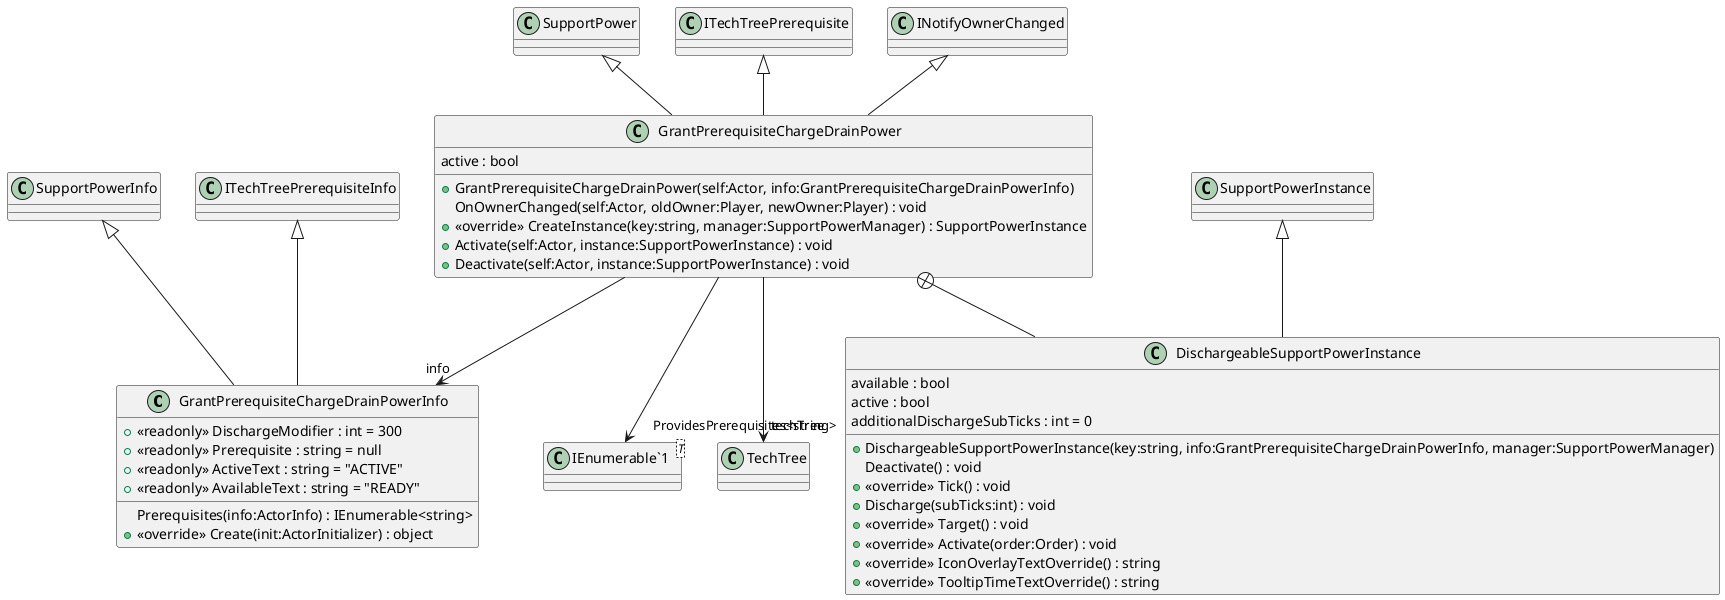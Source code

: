 @startuml
class GrantPrerequisiteChargeDrainPowerInfo {
    + <<readonly>> DischargeModifier : int = 300
    + <<readonly>> Prerequisite : string = null
    + <<readonly>> ActiveText : string = "ACTIVE"
    + <<readonly>> AvailableText : string = "READY"
    Prerequisites(info:ActorInfo) : IEnumerable<string>
    + <<override>> Create(init:ActorInitializer) : object
}
class GrantPrerequisiteChargeDrainPower {
    active : bool
    + GrantPrerequisiteChargeDrainPower(self:Actor, info:GrantPrerequisiteChargeDrainPowerInfo)
    OnOwnerChanged(self:Actor, oldOwner:Player, newOwner:Player) : void
    + <<override>> CreateInstance(key:string, manager:SupportPowerManager) : SupportPowerInstance
    + Activate(self:Actor, instance:SupportPowerInstance) : void
    + Deactivate(self:Actor, instance:SupportPowerInstance) : void
}
class "IEnumerable`1"<T> {
}
class DischargeableSupportPowerInstance {
    available : bool
    active : bool
    additionalDischargeSubTicks : int = 0
    + DischargeableSupportPowerInstance(key:string, info:GrantPrerequisiteChargeDrainPowerInfo, manager:SupportPowerManager)
    Deactivate() : void
    + <<override>> Tick() : void
    + Discharge(subTicks:int) : void
    + <<override>> Target() : void
    + <<override>> Activate(order:Order) : void
    + <<override>> IconOverlayTextOverride() : string
    + <<override>> TooltipTimeTextOverride() : string
}
SupportPowerInfo <|-- GrantPrerequisiteChargeDrainPowerInfo
ITechTreePrerequisiteInfo <|-- GrantPrerequisiteChargeDrainPowerInfo
SupportPower <|-- GrantPrerequisiteChargeDrainPower
ITechTreePrerequisite <|-- GrantPrerequisiteChargeDrainPower
INotifyOwnerChanged <|-- GrantPrerequisiteChargeDrainPower
GrantPrerequisiteChargeDrainPower --> "info" GrantPrerequisiteChargeDrainPowerInfo
GrantPrerequisiteChargeDrainPower --> "techTree" TechTree
GrantPrerequisiteChargeDrainPower --> "ProvidesPrerequisites<string>" "IEnumerable`1"
GrantPrerequisiteChargeDrainPower +-- DischargeableSupportPowerInstance
SupportPowerInstance <|-- DischargeableSupportPowerInstance
@enduml
